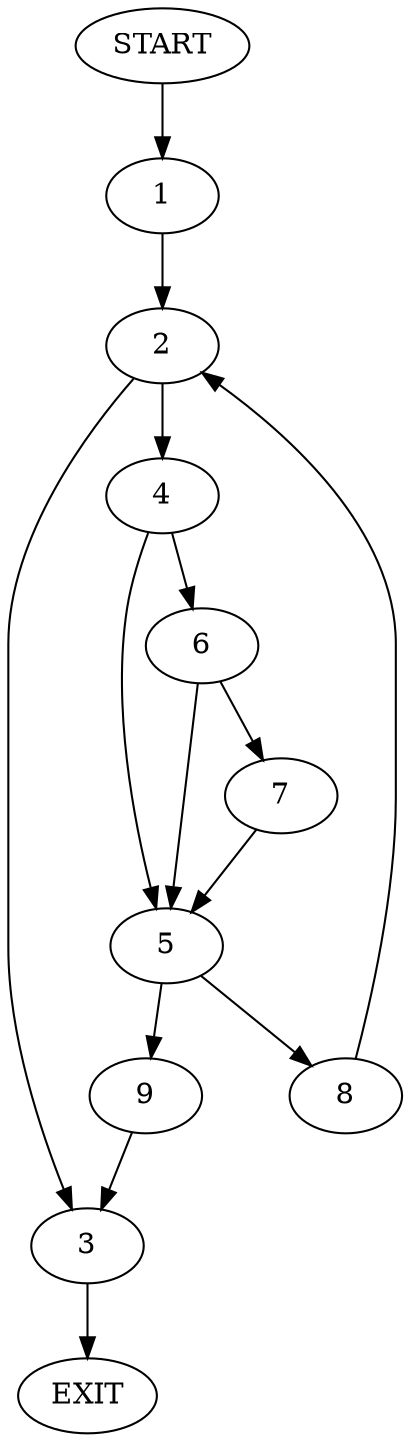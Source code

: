 digraph {
0 [label="START"]
10 [label="EXIT"]
0 -> 1
1 -> 2
2 -> 3
2 -> 4
3 -> 10
4 -> 5
4 -> 6
6 -> 7
6 -> 5
5 -> 8
5 -> 9
7 -> 5
8 -> 2
9 -> 3
}
